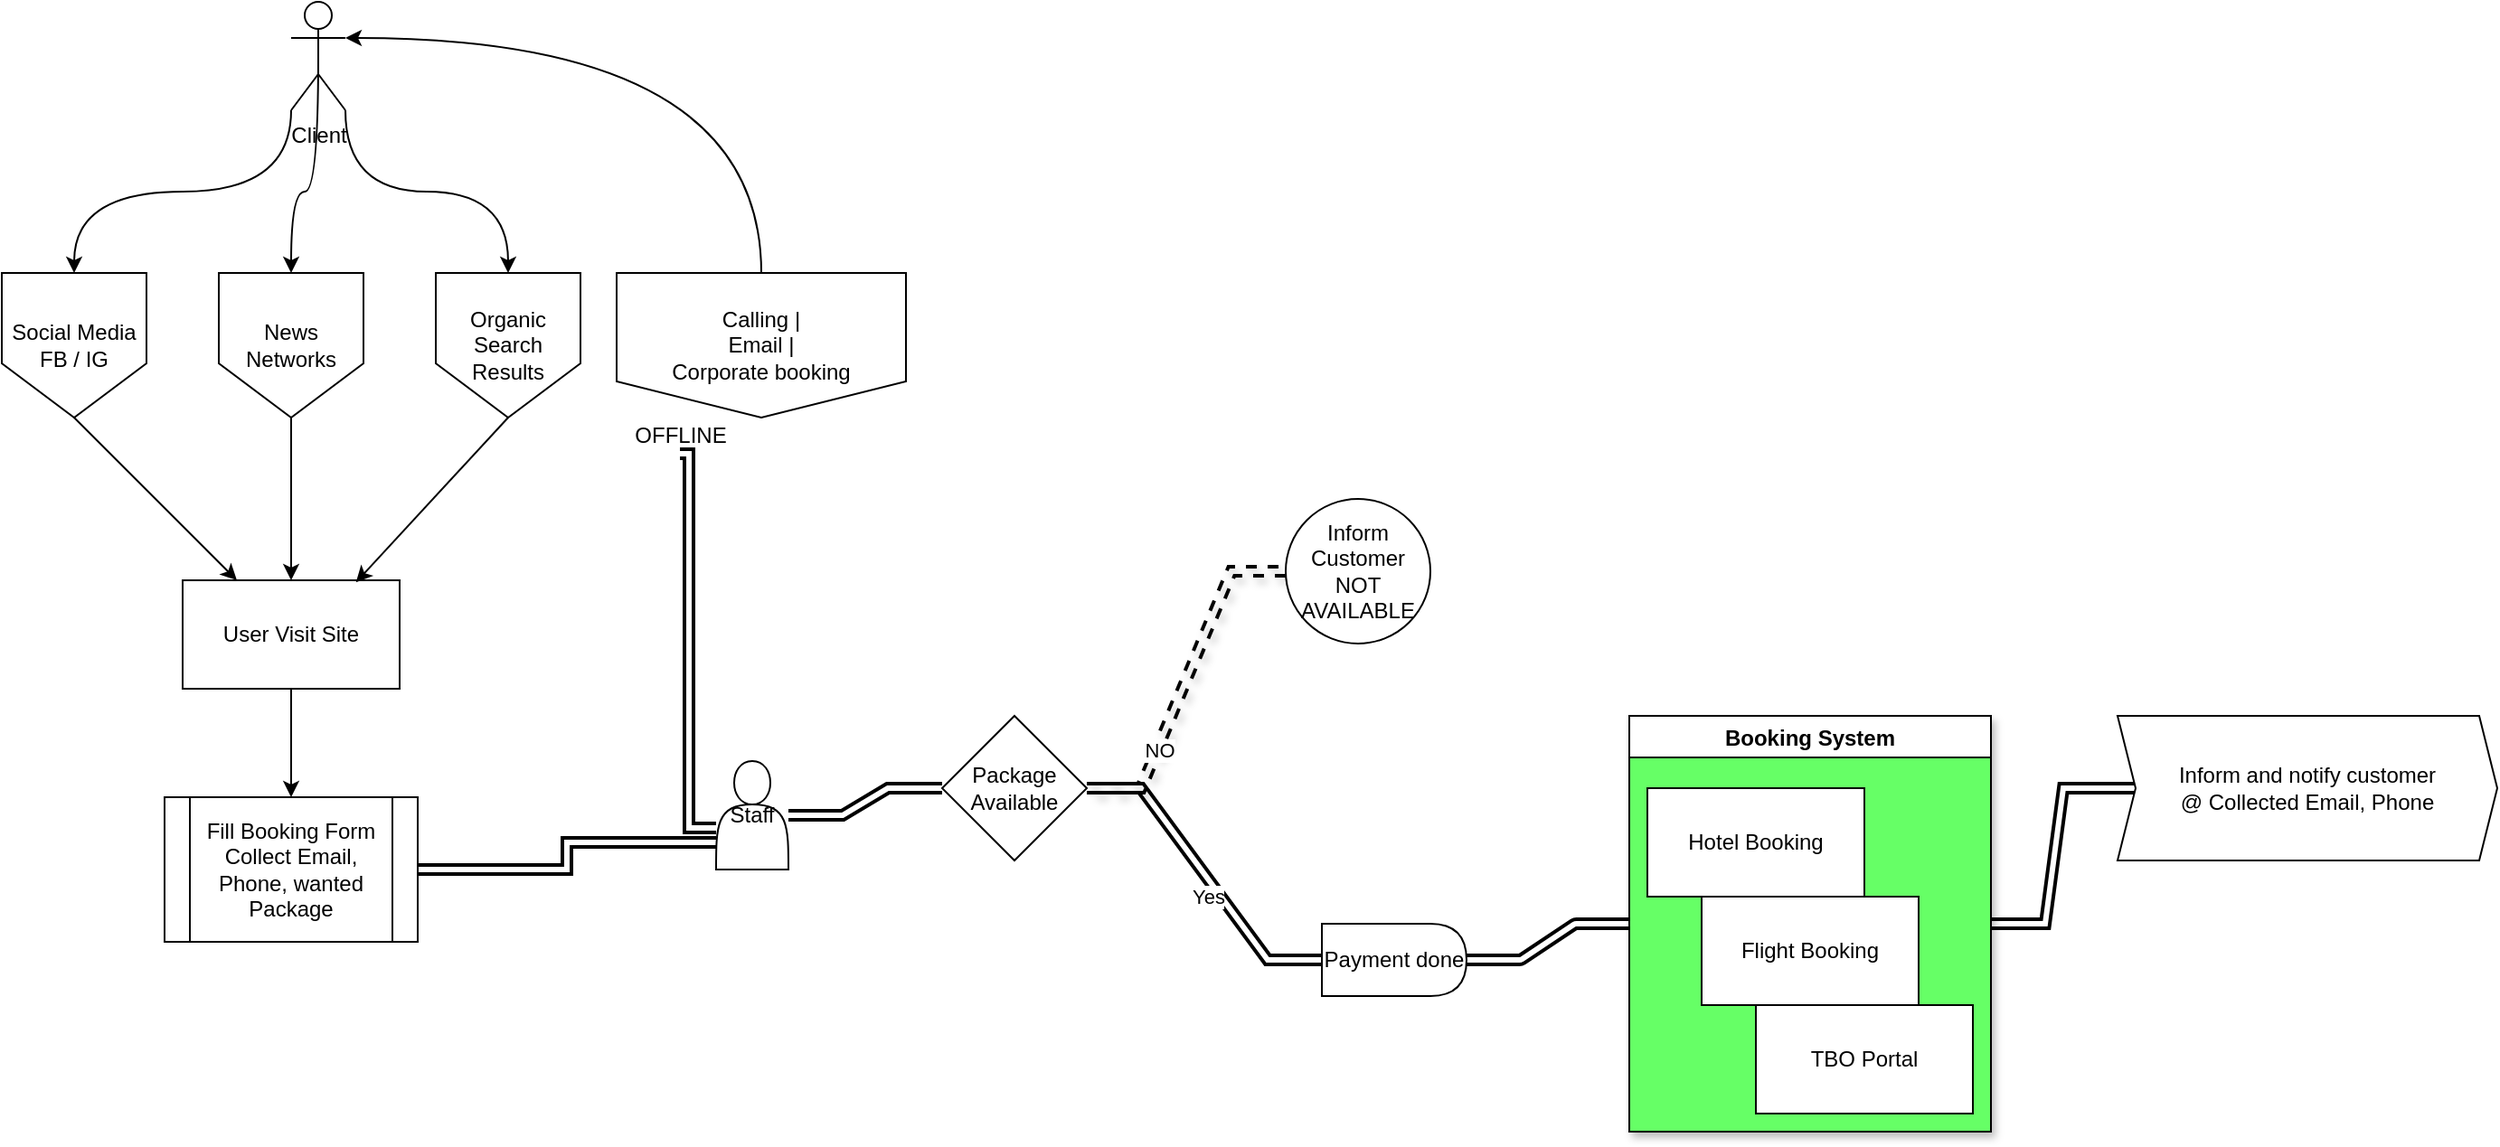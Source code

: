 <mxfile version="17.1.2" type="device"><diagram id="w1B8hJMaHdgJMuTtQ_8k" name="Page-1"><mxGraphModel dx="981" dy="1674" grid="1" gridSize="10" guides="1" tooltips="1" connect="1" arrows="1" fold="1" page="1" pageScale="1" pageWidth="850" pageHeight="1100" math="0" shadow="0"><root><mxCell id="0"/><mxCell id="1" parent="0"/><mxCell id="hTw-pEUGxLmDfOC-aF1u-11" style="edgeStyle=orthogonalEdgeStyle;rounded=0;orthogonalLoop=1;jettySize=auto;html=1;exitX=0.5;exitY=1;exitDx=0;exitDy=0;curved=1;" edge="1" parent="1" source="hTw-pEUGxLmDfOC-aF1u-1" target="hTw-pEUGxLmDfOC-aF1u-12"><mxGeometry relative="1" as="geometry"><mxPoint x="280" y="390" as="targetPoint"/></mxGeometry></mxCell><mxCell id="hTw-pEUGxLmDfOC-aF1u-1" value="User Visit Site" style="rounded=0;whiteSpace=wrap;html=1;" vertex="1" parent="1"><mxGeometry x="220" y="280" width="120" height="60" as="geometry"/></mxCell><mxCell id="hTw-pEUGxLmDfOC-aF1u-2" value="Social Media&lt;br&gt;FB / IG" style="shape=offPageConnector;whiteSpace=wrap;html=1;" vertex="1" parent="1"><mxGeometry x="120" y="110" width="80" height="80" as="geometry"/></mxCell><mxCell id="hTw-pEUGxLmDfOC-aF1u-3" value="News Networks" style="shape=offPageConnector;whiteSpace=wrap;html=1;" vertex="1" parent="1"><mxGeometry x="240" y="110" width="80" height="80" as="geometry"/></mxCell><mxCell id="hTw-pEUGxLmDfOC-aF1u-4" value="Organic&lt;br&gt;Search&lt;br&gt;Results" style="shape=offPageConnector;whiteSpace=wrap;html=1;" vertex="1" parent="1"><mxGeometry x="360" y="110" width="80" height="80" as="geometry"/></mxCell><mxCell id="hTw-pEUGxLmDfOC-aF1u-5" value="" style="endArrow=classic;html=1;rounded=0;exitX=0.5;exitY=1;exitDx=0;exitDy=0;entryX=0.25;entryY=0;entryDx=0;entryDy=0;curved=1;" edge="1" parent="1" source="hTw-pEUGxLmDfOC-aF1u-2" target="hTw-pEUGxLmDfOC-aF1u-1"><mxGeometry width="50" height="50" relative="1" as="geometry"><mxPoint x="400" y="360" as="sourcePoint"/><mxPoint x="450" y="310" as="targetPoint"/></mxGeometry></mxCell><mxCell id="hTw-pEUGxLmDfOC-aF1u-7" value="" style="endArrow=classic;html=1;rounded=0;entryX=0.5;entryY=0;entryDx=0;entryDy=0;exitX=0.5;exitY=1;exitDx=0;exitDy=0;curved=1;" edge="1" parent="1" source="hTw-pEUGxLmDfOC-aF1u-3" target="hTw-pEUGxLmDfOC-aF1u-1"><mxGeometry width="50" height="50" relative="1" as="geometry"><mxPoint x="440" y="340" as="sourcePoint"/><mxPoint x="490" y="290" as="targetPoint"/></mxGeometry></mxCell><mxCell id="hTw-pEUGxLmDfOC-aF1u-8" value="" style="endArrow=classic;html=1;rounded=0;entryX=0.799;entryY=0.019;entryDx=0;entryDy=0;entryPerimeter=0;exitX=0.5;exitY=1;exitDx=0;exitDy=0;curved=1;" edge="1" parent="1" source="hTw-pEUGxLmDfOC-aF1u-4" target="hTw-pEUGxLmDfOC-aF1u-1"><mxGeometry width="50" height="50" relative="1" as="geometry"><mxPoint x="440" y="340" as="sourcePoint"/><mxPoint x="490" y="290" as="targetPoint"/></mxGeometry></mxCell><mxCell id="hTw-pEUGxLmDfOC-aF1u-14" style="rounded=0;orthogonalLoop=1;jettySize=auto;html=1;exitX=0.5;exitY=1;exitDx=0;exitDy=0;entryX=0;entryY=0.617;entryDx=0;entryDy=0;entryPerimeter=0;startArrow=none;shape=link;strokeWidth=2;edgeStyle=elbowEdgeStyle;curved=1;" edge="1" parent="1" source="hTw-pEUGxLmDfOC-aF1u-44" target="hTw-pEUGxLmDfOC-aF1u-10"><mxGeometry relative="1" as="geometry"><Array as="points"><mxPoint x="500" y="340"/></Array></mxGeometry></mxCell><mxCell id="hTw-pEUGxLmDfOC-aF1u-57" style="edgeStyle=orthogonalEdgeStyle;curved=1;rounded=1;sketch=0;orthogonalLoop=1;jettySize=auto;html=1;exitX=0.5;exitY=0;exitDx=0;exitDy=0;entryX=1;entryY=0.333;entryDx=0;entryDy=0;entryPerimeter=0;" edge="1" parent="1" source="hTw-pEUGxLmDfOC-aF1u-9" target="hTw-pEUGxLmDfOC-aF1u-34"><mxGeometry relative="1" as="geometry"/></mxCell><mxCell id="hTw-pEUGxLmDfOC-aF1u-9" value="Calling |&lt;br&gt;Email |&lt;br&gt;Corporate booking&lt;br&gt;" style="shape=offPageConnector;whiteSpace=wrap;html=1;rotation=0;size=0.25;" vertex="1" parent="1"><mxGeometry x="460" y="110" width="160" height="80" as="geometry"/></mxCell><mxCell id="hTw-pEUGxLmDfOC-aF1u-51" style="edgeStyle=entityRelationEdgeStyle;shape=link;rounded=0;orthogonalLoop=1;jettySize=auto;html=1;entryX=0;entryY=0.5;entryDx=0;entryDy=0;strokeWidth=2;curved=1;" edge="1" parent="1" source="hTw-pEUGxLmDfOC-aF1u-10" target="hTw-pEUGxLmDfOC-aF1u-29"><mxGeometry relative="1" as="geometry"/></mxCell><mxCell id="hTw-pEUGxLmDfOC-aF1u-10" value="Staff" style="shape=actor;whiteSpace=wrap;html=1;" vertex="1" parent="1"><mxGeometry x="515" y="380" width="40" height="60" as="geometry"/></mxCell><mxCell id="hTw-pEUGxLmDfOC-aF1u-13" style="edgeStyle=orthogonalEdgeStyle;rounded=0;orthogonalLoop=1;jettySize=auto;html=1;exitX=1;exitY=0.5;exitDx=0;exitDy=0;entryX=0;entryY=0.75;entryDx=0;entryDy=0;shape=link;strokeWidth=2;curved=1;" edge="1" parent="1" source="hTw-pEUGxLmDfOC-aF1u-12" target="hTw-pEUGxLmDfOC-aF1u-10"><mxGeometry relative="1" as="geometry"/></mxCell><mxCell id="hTw-pEUGxLmDfOC-aF1u-12" value="Fill Booking Form&lt;br&gt;Collect Email, Phone, wanted &lt;br&gt;Package" style="shape=process;whiteSpace=wrap;html=1;backgroundOutline=1;" vertex="1" parent="1"><mxGeometry x="210" y="400" width="140" height="80" as="geometry"/></mxCell><mxCell id="hTw-pEUGxLmDfOC-aF1u-48" style="edgeStyle=entityRelationEdgeStyle;shape=link;rounded=0;orthogonalLoop=1;jettySize=auto;html=1;exitX=1;exitY=0.5;exitDx=0;exitDy=0;strokeWidth=2;curved=1;" edge="1" parent="1" source="hTw-pEUGxLmDfOC-aF1u-23" target="hTw-pEUGxLmDfOC-aF1u-49"><mxGeometry relative="1" as="geometry"><mxPoint x="1340" y="445" as="targetPoint"/></mxGeometry></mxCell><mxCell id="hTw-pEUGxLmDfOC-aF1u-23" value="Booking System" style="swimlane;swimlaneFillColor=#66FF66;shadow=1;" vertex="1" parent="1"><mxGeometry x="1020" y="355" width="200" height="230" as="geometry"><mxRectangle x="830" y="355" width="130" height="23" as="alternateBounds"/></mxGeometry></mxCell><mxCell id="hTw-pEUGxLmDfOC-aF1u-24" value="Hotel Booking" style="whiteSpace=wrap;html=1;" vertex="1" parent="hTw-pEUGxLmDfOC-aF1u-23"><mxGeometry x="10" y="40" width="120" height="60" as="geometry"/></mxCell><mxCell id="hTw-pEUGxLmDfOC-aF1u-25" value="Flight Booking&lt;br&gt;" style="whiteSpace=wrap;html=1;" vertex="1" parent="hTw-pEUGxLmDfOC-aF1u-23"><mxGeometry x="40" y="100" width="120" height="60" as="geometry"/></mxCell><mxCell id="hTw-pEUGxLmDfOC-aF1u-27" value="TBO Portal" style="whiteSpace=wrap;html=1;" vertex="1" parent="hTw-pEUGxLmDfOC-aF1u-23"><mxGeometry x="70" y="160" width="120" height="60" as="geometry"/></mxCell><mxCell id="hTw-pEUGxLmDfOC-aF1u-28" value="" style="shape=link;endArrow=classic;html=1;rounded=0;exitX=1;exitY=0.5;exitDx=0;exitDy=0;entryX=0;entryY=0.5;entryDx=0;entryDy=0;edgeStyle=entityRelationEdgeStyle;strokeWidth=2;curved=1;" edge="1" parent="1" source="hTw-pEUGxLmDfOC-aF1u-29" target="hTw-pEUGxLmDfOC-aF1u-61"><mxGeometry width="50" height="50" relative="1" as="geometry"><mxPoint x="730" y="405" as="sourcePoint"/><mxPoint x="780" y="325" as="targetPoint"/></mxGeometry></mxCell><mxCell id="hTw-pEUGxLmDfOC-aF1u-30" value="Yes" style="edgeLabel;html=1;align=center;verticalAlign=middle;resizable=0;points=[];" vertex="1" connectable="0" parent="hTw-pEUGxLmDfOC-aF1u-28"><mxGeometry x="0.122" y="-6" relative="1" as="geometry"><mxPoint as="offset"/></mxGeometry></mxCell><mxCell id="hTw-pEUGxLmDfOC-aF1u-29" value="Package&lt;br&gt;Available" style="rhombus;whiteSpace=wrap;html=1;" vertex="1" parent="1"><mxGeometry x="640" y="355" width="80" height="80" as="geometry"/></mxCell><mxCell id="hTw-pEUGxLmDfOC-aF1u-31" value="" style="endArrow=classic;html=1;rounded=0;exitX=1;exitY=0.5;exitDx=0;exitDy=0;entryX=0;entryY=0.5;entryDx=0;entryDy=0;edgeStyle=entityRelationEdgeStyle;shape=link;strokeWidth=2;dashed=1;targetPerimeterSpacing=0;endSize=11;startSize=11;shadow=1;curved=1;" edge="1" parent="1" source="hTw-pEUGxLmDfOC-aF1u-29" target="hTw-pEUGxLmDfOC-aF1u-33"><mxGeometry width="50" height="50" relative="1" as="geometry"><mxPoint x="730" y="365" as="sourcePoint"/><mxPoint x="720" y="265" as="targetPoint"/></mxGeometry></mxCell><mxCell id="hTw-pEUGxLmDfOC-aF1u-32" value="NO&lt;br&gt;" style="edgeLabel;html=1;align=center;verticalAlign=middle;resizable=0;points=[];" vertex="1" connectable="0" parent="hTw-pEUGxLmDfOC-aF1u-31"><mxGeometry x="-0.436" y="-1" relative="1" as="geometry"><mxPoint as="offset"/></mxGeometry></mxCell><mxCell id="hTw-pEUGxLmDfOC-aF1u-33" value="Inform Customer&lt;br&gt;NOT AVAILABLE" style="ellipse;whiteSpace=wrap;html=1;aspect=fixed;" vertex="1" parent="1"><mxGeometry x="830" y="235" width="80" height="80" as="geometry"/></mxCell><mxCell id="hTw-pEUGxLmDfOC-aF1u-38" value="" style="edgeStyle=orthogonalEdgeStyle;rounded=0;orthogonalLoop=1;jettySize=auto;html=1;curved=1;exitX=0;exitY=1;exitDx=0;exitDy=0;exitPerimeter=0;" edge="1" parent="1" source="hTw-pEUGxLmDfOC-aF1u-34" target="hTw-pEUGxLmDfOC-aF1u-2"><mxGeometry relative="1" as="geometry"/></mxCell><mxCell id="hTw-pEUGxLmDfOC-aF1u-55" style="edgeStyle=orthogonalEdgeStyle;curved=1;rounded=1;sketch=0;orthogonalLoop=1;jettySize=auto;html=1;exitX=0.5;exitY=0.5;exitDx=0;exitDy=0;exitPerimeter=0;entryX=0.5;entryY=0;entryDx=0;entryDy=0;" edge="1" parent="1" source="hTw-pEUGxLmDfOC-aF1u-34" target="hTw-pEUGxLmDfOC-aF1u-3"><mxGeometry relative="1" as="geometry"/></mxCell><mxCell id="hTw-pEUGxLmDfOC-aF1u-56" style="edgeStyle=orthogonalEdgeStyle;curved=1;rounded=1;sketch=0;orthogonalLoop=1;jettySize=auto;html=1;exitX=1;exitY=1;exitDx=0;exitDy=0;exitPerimeter=0;entryX=0.5;entryY=0;entryDx=0;entryDy=0;" edge="1" parent="1" source="hTw-pEUGxLmDfOC-aF1u-34" target="hTw-pEUGxLmDfOC-aF1u-4"><mxGeometry relative="1" as="geometry"/></mxCell><mxCell id="hTw-pEUGxLmDfOC-aF1u-34" value="Client&lt;br&gt;" style="shape=umlActor;verticalLabelPosition=bottom;verticalAlign=top;html=1;outlineConnect=0;" vertex="1" parent="1"><mxGeometry x="280" y="-40" width="30" height="60" as="geometry"/></mxCell><mxCell id="hTw-pEUGxLmDfOC-aF1u-44" value="OFFLINE" style="text;html=1;align=center;verticalAlign=middle;resizable=0;points=[];autosize=1;strokeColor=none;fillColor=none;" vertex="1" parent="1"><mxGeometry x="460" y="190" width="70" height="20" as="geometry"/></mxCell><mxCell id="hTw-pEUGxLmDfOC-aF1u-49" value="Inform and notify customer &lt;br&gt;@ Collected Email, Phone" style="shape=step;perimeter=stepPerimeter;whiteSpace=wrap;html=1;fixedSize=1;size=10;" vertex="1" parent="1"><mxGeometry x="1290" y="355" width="210" height="80" as="geometry"/></mxCell><mxCell id="hTw-pEUGxLmDfOC-aF1u-62" style="edgeStyle=entityRelationEdgeStyle;rounded=1;sketch=0;orthogonalLoop=1;jettySize=auto;html=1;exitX=1;exitY=0.5;exitDx=0;exitDy=0;shape=link;strokeWidth=2;" edge="1" parent="1" source="hTw-pEUGxLmDfOC-aF1u-61"><mxGeometry relative="1" as="geometry"><mxPoint x="1020" y="470" as="targetPoint"/></mxGeometry></mxCell><mxCell id="hTw-pEUGxLmDfOC-aF1u-61" value="Payment done" style="shape=delay;whiteSpace=wrap;html=1;rounded=0;sketch=0;" vertex="1" parent="1"><mxGeometry x="850" y="470" width="80" height="40" as="geometry"/></mxCell></root></mxGraphModel></diagram></mxfile>